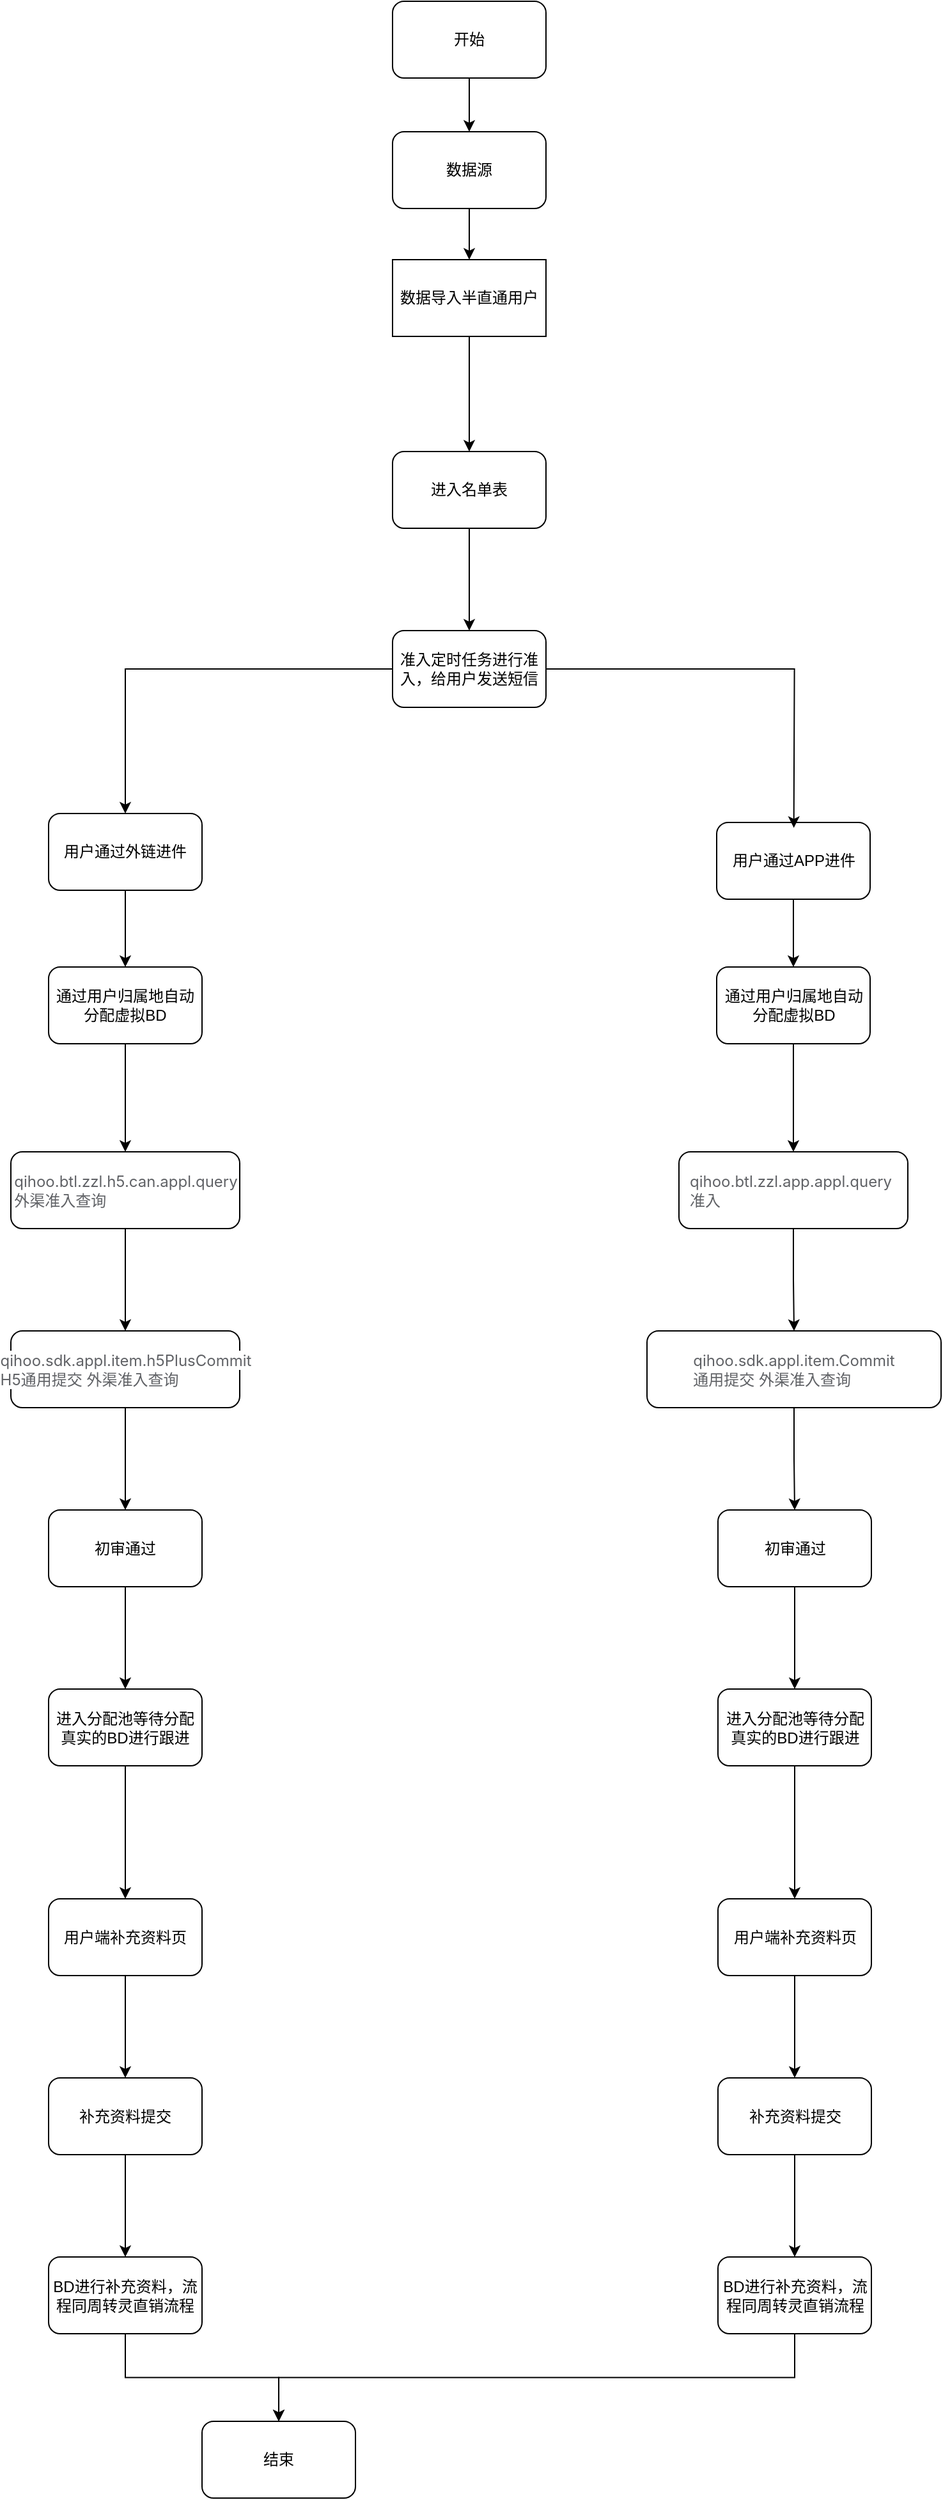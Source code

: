 <mxfile version="24.8.4">
  <diagram name="第 1 页" id="A0777vek0j0JSKXQK9_4">
    <mxGraphModel dx="1318" dy="2015" grid="1" gridSize="10" guides="1" tooltips="1" connect="1" arrows="1" fold="1" page="1" pageScale="1" pageWidth="827" pageHeight="1169" math="0" shadow="0">
      <root>
        <mxCell id="0" />
        <mxCell id="1" parent="0" />
        <mxCell id="Cu_a6kPjpPEJnt5boz2_-13" value="" style="edgeStyle=orthogonalEdgeStyle;rounded=0;orthogonalLoop=1;jettySize=auto;html=1;" parent="1" source="5QuEPFjCGACMdQFPJvil-15" target="Cu_a6kPjpPEJnt5boz2_-12" edge="1">
          <mxGeometry relative="1" as="geometry" />
        </mxCell>
        <mxCell id="5QuEPFjCGACMdQFPJvil-15" value="进入名单表" style="rounded=1;whiteSpace=wrap;html=1;" parent="1" vertex="1">
          <mxGeometry x="391" y="280" width="120" height="60" as="geometry" />
        </mxCell>
        <mxCell id="5QuEPFjCGACMdQFPJvil-21" value="" style="edgeStyle=orthogonalEdgeStyle;rounded=0;orthogonalLoop=1;jettySize=auto;html=1;" parent="1" source="5QuEPFjCGACMdQFPJvil-19" target="5QuEPFjCGACMdQFPJvil-20" edge="1">
          <mxGeometry relative="1" as="geometry" />
        </mxCell>
        <mxCell id="5QuEPFjCGACMdQFPJvil-19" value="通过用户归属地自动分配虚拟BD" style="rounded=1;whiteSpace=wrap;html=1;" parent="1" vertex="1">
          <mxGeometry x="122" y="683" width="120" height="60" as="geometry" />
        </mxCell>
        <mxCell id="Cu_a6kPjpPEJnt5boz2_-2" value="" style="edgeStyle=orthogonalEdgeStyle;rounded=0;orthogonalLoop=1;jettySize=auto;html=1;" parent="1" source="5QuEPFjCGACMdQFPJvil-20" target="Cu_a6kPjpPEJnt5boz2_-1" edge="1">
          <mxGeometry relative="1" as="geometry" />
        </mxCell>
        <mxCell id="5QuEPFjCGACMdQFPJvil-20" value="&lt;span style=&quot;color: rgb(96, 98, 102); font-family: -apple-system, BlinkMacSystemFont, &amp;quot;Segoe UI&amp;quot;, &amp;quot;PingFang SC&amp;quot;, &amp;quot;Hiragino Sans GB&amp;quot;, &amp;quot;Microsoft YaHei&amp;quot;, &amp;quot;Helvetica Neue&amp;quot;, Helvetica, Arial, sans-serif, &amp;quot;Apple Color Emoji&amp;quot;, &amp;quot;Segoe UI Emoji&amp;quot;, &amp;quot;Segoe UI Symbol&amp;quot;; text-align: left; white-space-collapse: preserve; background-color: rgb(255, 255, 255);&quot;&gt;qihoo.btl.zzl.h5.can.appl.query&lt;/span&gt;&lt;div style=&quot;text-align: left;&quot;&gt;&lt;font face=&quot;-apple-system, BlinkMacSystemFont, Segoe UI, PingFang SC, Hiragino Sans GB, Microsoft YaHei, Helvetica Neue, Helvetica, Arial, sans-serif, Apple Color Emoji, Segoe UI Emoji, Segoe UI Symbol&quot; color=&quot;#606266&quot;&gt;&lt;span style=&quot;white-space-collapse: preserve; background-color: rgb(255, 255, 255);&quot;&gt;外渠准入查询&lt;/span&gt;&lt;/font&gt;&lt;/div&gt;" style="whiteSpace=wrap;html=1;rounded=1;" parent="1" vertex="1">
          <mxGeometry x="92.5" y="827.5" width="179" height="60" as="geometry" />
        </mxCell>
        <mxCell id="Cu_a6kPjpPEJnt5boz2_-4" value="" style="edgeStyle=orthogonalEdgeStyle;rounded=0;orthogonalLoop=1;jettySize=auto;html=1;" parent="1" source="Cu_a6kPjpPEJnt5boz2_-1" target="Cu_a6kPjpPEJnt5boz2_-3" edge="1">
          <mxGeometry relative="1" as="geometry" />
        </mxCell>
        <mxCell id="Cu_a6kPjpPEJnt5boz2_-1" value="&lt;div style=&quot;text-align: left;&quot;&gt;&lt;span style=&quot;color: rgb(96, 98, 102); font-family: -apple-system, BlinkMacSystemFont, &amp;quot;Segoe UI&amp;quot;, &amp;quot;PingFang SC&amp;quot;, &amp;quot;Hiragino Sans GB&amp;quot;, &amp;quot;Microsoft YaHei&amp;quot;, &amp;quot;Helvetica Neue&amp;quot;, Helvetica, Arial, sans-serif, &amp;quot;Apple Color Emoji&amp;quot;, &amp;quot;Segoe UI Emoji&amp;quot;, &amp;quot;Segoe UI Symbol&amp;quot;; white-space-collapse: preserve; background-color: rgb(255, 255, 255);&quot;&gt;qihoo.sdk.appl.item.h5PlusCommit&lt;/span&gt;&lt;/div&gt;&lt;div style=&quot;text-align: left;&quot;&gt;&lt;font face=&quot;-apple-system, BlinkMacSystemFont, Segoe UI, PingFang SC, Hiragino Sans GB, Microsoft YaHei, Helvetica Neue, Helvetica, Arial, sans-serif, Apple Color Emoji, Segoe UI Emoji, Segoe UI Symbol&quot; color=&quot;#606266&quot;&gt;&lt;span style=&quot;white-space-collapse: preserve; background-color: rgb(255, 255, 255);&quot;&gt;&lt;font class=&quot;__Cici__translate__ __Cici_translate_similar_text_content__&quot;&gt;H5通用提交 &lt;font style=&quot;display: inline-block;&quot; class=&quot;__Cici_translate_translated_inject_node__&quot;&gt;&lt;span&gt;外渠准入查询&lt;/span&gt;&lt;/font&gt;&lt;/font&gt;&lt;/span&gt;&lt;/font&gt;&lt;/div&gt;" style="whiteSpace=wrap;html=1;rounded=1;" parent="1" vertex="1">
          <mxGeometry x="92.5" y="967.5" width="179" height="60" as="geometry" />
        </mxCell>
        <mxCell id="_-oeb8FpZkZA4vL1cEHh-2" value="" style="edgeStyle=orthogonalEdgeStyle;rounded=0;orthogonalLoop=1;jettySize=auto;html=1;" edge="1" parent="1" source="Cu_a6kPjpPEJnt5boz2_-3" target="_-oeb8FpZkZA4vL1cEHh-1">
          <mxGeometry relative="1" as="geometry" />
        </mxCell>
        <mxCell id="Cu_a6kPjpPEJnt5boz2_-3" value="初审通过" style="whiteSpace=wrap;html=1;rounded=1;" parent="1" vertex="1">
          <mxGeometry x="122" y="1107.5" width="120" height="60" as="geometry" />
        </mxCell>
        <mxCell id="Cu_a6kPjpPEJnt5boz2_-8" value="" style="edgeStyle=orthogonalEdgeStyle;rounded=0;orthogonalLoop=1;jettySize=auto;html=1;" parent="1" source="Cu_a6kPjpPEJnt5boz2_-5" target="Cu_a6kPjpPEJnt5boz2_-7" edge="1">
          <mxGeometry relative="1" as="geometry" />
        </mxCell>
        <mxCell id="Cu_a6kPjpPEJnt5boz2_-5" value="用户端补充资料页" style="whiteSpace=wrap;html=1;rounded=1;" parent="1" vertex="1">
          <mxGeometry x="122" y="1411.5" width="120" height="60" as="geometry" />
        </mxCell>
        <mxCell id="_-oeb8FpZkZA4vL1cEHh-10" value="" style="edgeStyle=orthogonalEdgeStyle;rounded=0;orthogonalLoop=1;jettySize=auto;html=1;" edge="1" parent="1" source="Cu_a6kPjpPEJnt5boz2_-7" target="_-oeb8FpZkZA4vL1cEHh-9">
          <mxGeometry relative="1" as="geometry" />
        </mxCell>
        <mxCell id="Cu_a6kPjpPEJnt5boz2_-7" value="补充资料提交" style="whiteSpace=wrap;html=1;rounded=1;" parent="1" vertex="1">
          <mxGeometry x="122" y="1551.5" width="120" height="60" as="geometry" />
        </mxCell>
        <mxCell id="Cu_a6kPjpPEJnt5boz2_-16" value="" style="edgeStyle=orthogonalEdgeStyle;rounded=0;orthogonalLoop=1;jettySize=auto;html=1;" parent="1" source="Cu_a6kPjpPEJnt5boz2_-12" target="Cu_a6kPjpPEJnt5boz2_-15" edge="1">
          <mxGeometry relative="1" as="geometry" />
        </mxCell>
        <mxCell id="Cu_a6kPjpPEJnt5boz2_-12" value="准入定时任务进行准入，给用户发送短信" style="whiteSpace=wrap;html=1;rounded=1;" parent="1" vertex="1">
          <mxGeometry x="391" y="420" width="120" height="60" as="geometry" />
        </mxCell>
        <mxCell id="Cu_a6kPjpPEJnt5boz2_-24" style="edgeStyle=orthogonalEdgeStyle;rounded=0;orthogonalLoop=1;jettySize=auto;html=1;exitX=0.5;exitY=1;exitDx=0;exitDy=0;entryX=0.5;entryY=0;entryDx=0;entryDy=0;" parent="1" source="Cu_a6kPjpPEJnt5boz2_-15" target="5QuEPFjCGACMdQFPJvil-19" edge="1">
          <mxGeometry relative="1" as="geometry" />
        </mxCell>
        <mxCell id="Cu_a6kPjpPEJnt5boz2_-15" value="用户通过外链进件" style="whiteSpace=wrap;html=1;rounded=1;" parent="1" vertex="1">
          <mxGeometry x="122" y="563" width="120" height="60" as="geometry" />
        </mxCell>
        <mxCell id="Cu_a6kPjpPEJnt5boz2_-20" style="edgeStyle=orthogonalEdgeStyle;rounded=0;orthogonalLoop=1;jettySize=auto;html=1;exitX=0.5;exitY=1;exitDx=0;exitDy=0;entryX=0.5;entryY=0;entryDx=0;entryDy=0;" parent="1" source="Cu_a6kPjpPEJnt5boz2_-19" target="5QuEPFjCGACMdQFPJvil-15" edge="1">
          <mxGeometry relative="1" as="geometry" />
        </mxCell>
        <mxCell id="Cu_a6kPjpPEJnt5boz2_-19" value="数据导入半直通用户" style="rounded=0;whiteSpace=wrap;html=1;" parent="1" vertex="1">
          <mxGeometry x="391" y="130" width="120" height="60" as="geometry" />
        </mxCell>
        <mxCell id="Cu_a6kPjpPEJnt5boz2_-28" value="" style="edgeStyle=orthogonalEdgeStyle;rounded=0;orthogonalLoop=1;jettySize=auto;html=1;" parent="1" source="Cu_a6kPjpPEJnt5boz2_-25" target="Cu_a6kPjpPEJnt5boz2_-27" edge="1">
          <mxGeometry relative="1" as="geometry" />
        </mxCell>
        <mxCell id="Cu_a6kPjpPEJnt5boz2_-25" value="开始" style="rounded=1;whiteSpace=wrap;html=1;" parent="1" vertex="1">
          <mxGeometry x="391" y="-72" width="120" height="60" as="geometry" />
        </mxCell>
        <mxCell id="Cu_a6kPjpPEJnt5boz2_-29" style="edgeStyle=orthogonalEdgeStyle;rounded=0;orthogonalLoop=1;jettySize=auto;html=1;exitX=0.5;exitY=1;exitDx=0;exitDy=0;entryX=0.5;entryY=0;entryDx=0;entryDy=0;" parent="1" source="Cu_a6kPjpPEJnt5boz2_-27" target="Cu_a6kPjpPEJnt5boz2_-19" edge="1">
          <mxGeometry relative="1" as="geometry" />
        </mxCell>
        <mxCell id="Cu_a6kPjpPEJnt5boz2_-27" value="数据源" style="whiteSpace=wrap;html=1;rounded=1;" parent="1" vertex="1">
          <mxGeometry x="391" y="30" width="120" height="60" as="geometry" />
        </mxCell>
        <mxCell id="5MQgcMq0XkbjuDPrcWQI-2" style="edgeStyle=orthogonalEdgeStyle;rounded=0;orthogonalLoop=1;jettySize=auto;html=1;exitX=0.5;exitY=1;exitDx=0;exitDy=0;entryX=0.5;entryY=0;entryDx=0;entryDy=0;" parent="1" source="Cu_a6kPjpPEJnt5boz2_-32" target="5MQgcMq0XkbjuDPrcWQI-1" edge="1">
          <mxGeometry relative="1" as="geometry" />
        </mxCell>
        <mxCell id="Cu_a6kPjpPEJnt5boz2_-32" value="用户通过APP进件" style="whiteSpace=wrap;html=1;rounded=1;" parent="1" vertex="1">
          <mxGeometry x="644.5" y="570" width="120" height="60" as="geometry" />
        </mxCell>
        <mxCell id="Cu_a6kPjpPEJnt5boz2_-43" style="edgeStyle=orthogonalEdgeStyle;rounded=0;orthogonalLoop=1;jettySize=auto;html=1;exitX=0.5;exitY=1;exitDx=0;exitDy=0;" parent="1" source="Cu_a6kPjpPEJnt5boz2_-33" target="Cu_a6kPjpPEJnt5boz2_-37" edge="1">
          <mxGeometry relative="1" as="geometry" />
        </mxCell>
        <mxCell id="Cu_a6kPjpPEJnt5boz2_-33" value="&lt;div style=&quot;text-align: left;&quot;&gt;&lt;font face=&quot;-apple-system, BlinkMacSystemFont, Segoe UI, PingFang SC, Hiragino Sans GB, Microsoft YaHei, Helvetica Neue, Helvetica, Arial, sans-serif, Apple Color Emoji, Segoe UI Emoji, Segoe UI Symbol&quot; color=&quot;#606266&quot;&gt;&lt;span style=&quot;background-color: rgb(255, 255, 255);&quot;&gt;&lt;span style=&quot;white-space-collapse: preserve;&quot;&gt;qihoo.btl.zzl.app.appl.query&#x9;&lt;/span&gt;&lt;/span&gt;&lt;/font&gt;&lt;/div&gt;&lt;div style=&quot;text-align: left;&quot;&gt;&lt;font face=&quot;-apple-system, BlinkMacSystemFont, Segoe UI, PingFang SC, Hiragino Sans GB, Microsoft YaHei, Helvetica Neue, Helvetica, Arial, sans-serif, Apple Color Emoji, Segoe UI Emoji, Segoe UI Symbol&quot; color=&quot;#606266&quot;&gt;&lt;span style=&quot;background-color: rgb(255, 255, 255);&quot;&gt;&lt;span style=&quot;white-space-collapse: preserve;&quot;&gt;准入&lt;/span&gt;&lt;/span&gt;&lt;/font&gt;&lt;/div&gt;" style="whiteSpace=wrap;html=1;rounded=1;" parent="1" vertex="1">
          <mxGeometry x="615" y="827.5" width="179" height="60" as="geometry" />
        </mxCell>
        <mxCell id="Cu_a6kPjpPEJnt5boz2_-36" value="" style="edgeStyle=orthogonalEdgeStyle;rounded=0;orthogonalLoop=1;jettySize=auto;html=1;" parent="1" source="Cu_a6kPjpPEJnt5boz2_-37" target="Cu_a6kPjpPEJnt5boz2_-39" edge="1">
          <mxGeometry relative="1" as="geometry" />
        </mxCell>
        <mxCell id="Cu_a6kPjpPEJnt5boz2_-37" value="&lt;div style=&quot;text-align: left;&quot;&gt;&lt;span style=&quot;color: rgb(96, 98, 102); font-family: -apple-system, BlinkMacSystemFont, &amp;quot;Segoe UI&amp;quot;, &amp;quot;PingFang SC&amp;quot;, &amp;quot;Hiragino Sans GB&amp;quot;, &amp;quot;Microsoft YaHei&amp;quot;, &amp;quot;Helvetica Neue&amp;quot;, Helvetica, Arial, sans-serif, &amp;quot;Apple Color Emoji&amp;quot;, &amp;quot;Segoe UI Emoji&amp;quot;, &amp;quot;Segoe UI Symbol&amp;quot;; white-space-collapse: preserve; background-color: rgb(255, 255, 255);&quot;&gt;qihoo.sdk.appl.item.&lt;/span&gt;&lt;span style=&quot;background-color: rgb(255, 255, 255); color: rgb(96, 98, 102); font-family: -apple-system, BlinkMacSystemFont, &amp;quot;Segoe UI&amp;quot;, &amp;quot;PingFang SC&amp;quot;, &amp;quot;Hiragino Sans GB&amp;quot;, &amp;quot;Microsoft YaHei&amp;quot;, &amp;quot;Helvetica Neue&amp;quot;, Helvetica, Arial, sans-serif, &amp;quot;Apple Color Emoji&amp;quot;, &amp;quot;Segoe UI Emoji&amp;quot;, &amp;quot;Segoe UI Symbol&amp;quot;; white-space-collapse: preserve;&quot;&gt;Commit&lt;/span&gt;&lt;/div&gt;&lt;div style=&quot;text-align: left;&quot;&gt;&lt;font face=&quot;-apple-system, BlinkMacSystemFont, Segoe UI, PingFang SC, Hiragino Sans GB, Microsoft YaHei, Helvetica Neue, Helvetica, Arial, sans-serif, Apple Color Emoji, Segoe UI Emoji, Segoe UI Symbol&quot; color=&quot;#606266&quot;&gt;&lt;span style=&quot;white-space-collapse: preserve; background-color: rgb(255, 255, 255);&quot;&gt;&lt;font class=&quot;__Cici__translate__ __Cici_translate_similar_text_content__&quot;&gt;通用提交 &lt;font style=&quot;display: inline-block;&quot; class=&quot;__Cici_translate_translated_inject_node__&quot;&gt;&lt;span&gt;外渠准入查询&lt;/span&gt;&lt;/font&gt;&lt;/font&gt;&lt;/span&gt;&lt;/font&gt;&lt;/div&gt;" style="whiteSpace=wrap;html=1;rounded=1;" parent="1" vertex="1">
          <mxGeometry x="590" y="967.5" width="230" height="60" as="geometry" />
        </mxCell>
        <mxCell id="_-oeb8FpZkZA4vL1cEHh-6" value="" style="edgeStyle=orthogonalEdgeStyle;rounded=0;orthogonalLoop=1;jettySize=auto;html=1;" edge="1" parent="1" source="Cu_a6kPjpPEJnt5boz2_-39" target="_-oeb8FpZkZA4vL1cEHh-5">
          <mxGeometry relative="1" as="geometry" />
        </mxCell>
        <mxCell id="Cu_a6kPjpPEJnt5boz2_-39" value="初审通过" style="whiteSpace=wrap;html=1;rounded=1;" parent="1" vertex="1">
          <mxGeometry x="645.5" y="1107.5" width="120" height="60" as="geometry" />
        </mxCell>
        <mxCell id="Cu_a6kPjpPEJnt5boz2_-40" value="" style="edgeStyle=orthogonalEdgeStyle;rounded=0;orthogonalLoop=1;jettySize=auto;html=1;" parent="1" source="Cu_a6kPjpPEJnt5boz2_-41" target="Cu_a6kPjpPEJnt5boz2_-42" edge="1">
          <mxGeometry relative="1" as="geometry" />
        </mxCell>
        <mxCell id="Cu_a6kPjpPEJnt5boz2_-41" value="用户端补充资料页" style="whiteSpace=wrap;html=1;rounded=1;" parent="1" vertex="1">
          <mxGeometry x="645.5" y="1411.5" width="120" height="60" as="geometry" />
        </mxCell>
        <mxCell id="_-oeb8FpZkZA4vL1cEHh-12" value="" style="edgeStyle=orthogonalEdgeStyle;rounded=0;orthogonalLoop=1;jettySize=auto;html=1;" edge="1" parent="1" source="Cu_a6kPjpPEJnt5boz2_-42" target="_-oeb8FpZkZA4vL1cEHh-11">
          <mxGeometry relative="1" as="geometry" />
        </mxCell>
        <mxCell id="Cu_a6kPjpPEJnt5boz2_-42" value="补充资料提交" style="whiteSpace=wrap;html=1;rounded=1;" parent="1" vertex="1">
          <mxGeometry x="645.5" y="1551.5" width="120" height="60" as="geometry" />
        </mxCell>
        <mxCell id="Cu_a6kPjpPEJnt5boz2_-44" style="edgeStyle=orthogonalEdgeStyle;rounded=0;orthogonalLoop=1;jettySize=auto;html=1;exitX=1;exitY=0.5;exitDx=0;exitDy=0;entryX=0.411;entryY=0.07;entryDx=0;entryDy=0;entryPerimeter=0;" parent="1" source="Cu_a6kPjpPEJnt5boz2_-12" edge="1">
          <mxGeometry relative="1" as="geometry">
            <mxPoint x="522" y="450" as="sourcePoint" />
            <mxPoint x="704.82" y="574.2" as="targetPoint" />
          </mxGeometry>
        </mxCell>
        <mxCell id="5MQgcMq0XkbjuDPrcWQI-3" style="edgeStyle=orthogonalEdgeStyle;rounded=0;orthogonalLoop=1;jettySize=auto;html=1;exitX=0.5;exitY=1;exitDx=0;exitDy=0;entryX=0.5;entryY=0;entryDx=0;entryDy=0;" parent="1" source="5MQgcMq0XkbjuDPrcWQI-1" target="Cu_a6kPjpPEJnt5boz2_-33" edge="1">
          <mxGeometry relative="1" as="geometry" />
        </mxCell>
        <mxCell id="5MQgcMq0XkbjuDPrcWQI-1" value="通过用户归属地自动分配虚拟BD" style="rounded=1;whiteSpace=wrap;html=1;" parent="1" vertex="1">
          <mxGeometry x="644.5" y="683" width="120" height="60" as="geometry" />
        </mxCell>
        <mxCell id="_-oeb8FpZkZA4vL1cEHh-7" style="edgeStyle=orthogonalEdgeStyle;rounded=0;orthogonalLoop=1;jettySize=auto;html=1;exitX=0.5;exitY=1;exitDx=0;exitDy=0;" edge="1" parent="1" source="_-oeb8FpZkZA4vL1cEHh-1" target="Cu_a6kPjpPEJnt5boz2_-5">
          <mxGeometry relative="1" as="geometry" />
        </mxCell>
        <mxCell id="_-oeb8FpZkZA4vL1cEHh-1" value="进入分配池等待分配真实的BD进行跟进" style="whiteSpace=wrap;html=1;rounded=1;" vertex="1" parent="1">
          <mxGeometry x="122" y="1247.5" width="120" height="60" as="geometry" />
        </mxCell>
        <mxCell id="_-oeb8FpZkZA4vL1cEHh-8" style="edgeStyle=orthogonalEdgeStyle;rounded=0;orthogonalLoop=1;jettySize=auto;html=1;exitX=0.5;exitY=1;exitDx=0;exitDy=0;" edge="1" parent="1" source="_-oeb8FpZkZA4vL1cEHh-5" target="Cu_a6kPjpPEJnt5boz2_-41">
          <mxGeometry relative="1" as="geometry" />
        </mxCell>
        <mxCell id="_-oeb8FpZkZA4vL1cEHh-5" value="进入分配池等待分配真实的BD进行跟进" style="whiteSpace=wrap;html=1;rounded=1;" vertex="1" parent="1">
          <mxGeometry x="645.5" y="1247.5" width="120" height="60" as="geometry" />
        </mxCell>
        <mxCell id="_-oeb8FpZkZA4vL1cEHh-14" value="" style="edgeStyle=orthogonalEdgeStyle;rounded=0;orthogonalLoop=1;jettySize=auto;html=1;" edge="1" parent="1" source="_-oeb8FpZkZA4vL1cEHh-9" target="_-oeb8FpZkZA4vL1cEHh-13">
          <mxGeometry relative="1" as="geometry" />
        </mxCell>
        <mxCell id="_-oeb8FpZkZA4vL1cEHh-9" value="BD进行补充资料，流程同周转灵直销流程" style="whiteSpace=wrap;html=1;rounded=1;" vertex="1" parent="1">
          <mxGeometry x="122" y="1691.5" width="120" height="60" as="geometry" />
        </mxCell>
        <mxCell id="_-oeb8FpZkZA4vL1cEHh-15" style="edgeStyle=orthogonalEdgeStyle;rounded=0;orthogonalLoop=1;jettySize=auto;html=1;exitX=0.5;exitY=1;exitDx=0;exitDy=0;entryX=0.5;entryY=0;entryDx=0;entryDy=0;" edge="1" parent="1" source="_-oeb8FpZkZA4vL1cEHh-11" target="_-oeb8FpZkZA4vL1cEHh-13">
          <mxGeometry relative="1" as="geometry" />
        </mxCell>
        <mxCell id="_-oeb8FpZkZA4vL1cEHh-11" value="BD进行补充资料，流程同周转灵直销流程" style="whiteSpace=wrap;html=1;rounded=1;" vertex="1" parent="1">
          <mxGeometry x="645.5" y="1691.5" width="120" height="60" as="geometry" />
        </mxCell>
        <mxCell id="_-oeb8FpZkZA4vL1cEHh-13" value="结束" style="whiteSpace=wrap;html=1;rounded=1;" vertex="1" parent="1">
          <mxGeometry x="242" y="1820" width="120" height="60" as="geometry" />
        </mxCell>
      </root>
    </mxGraphModel>
  </diagram>
</mxfile>
